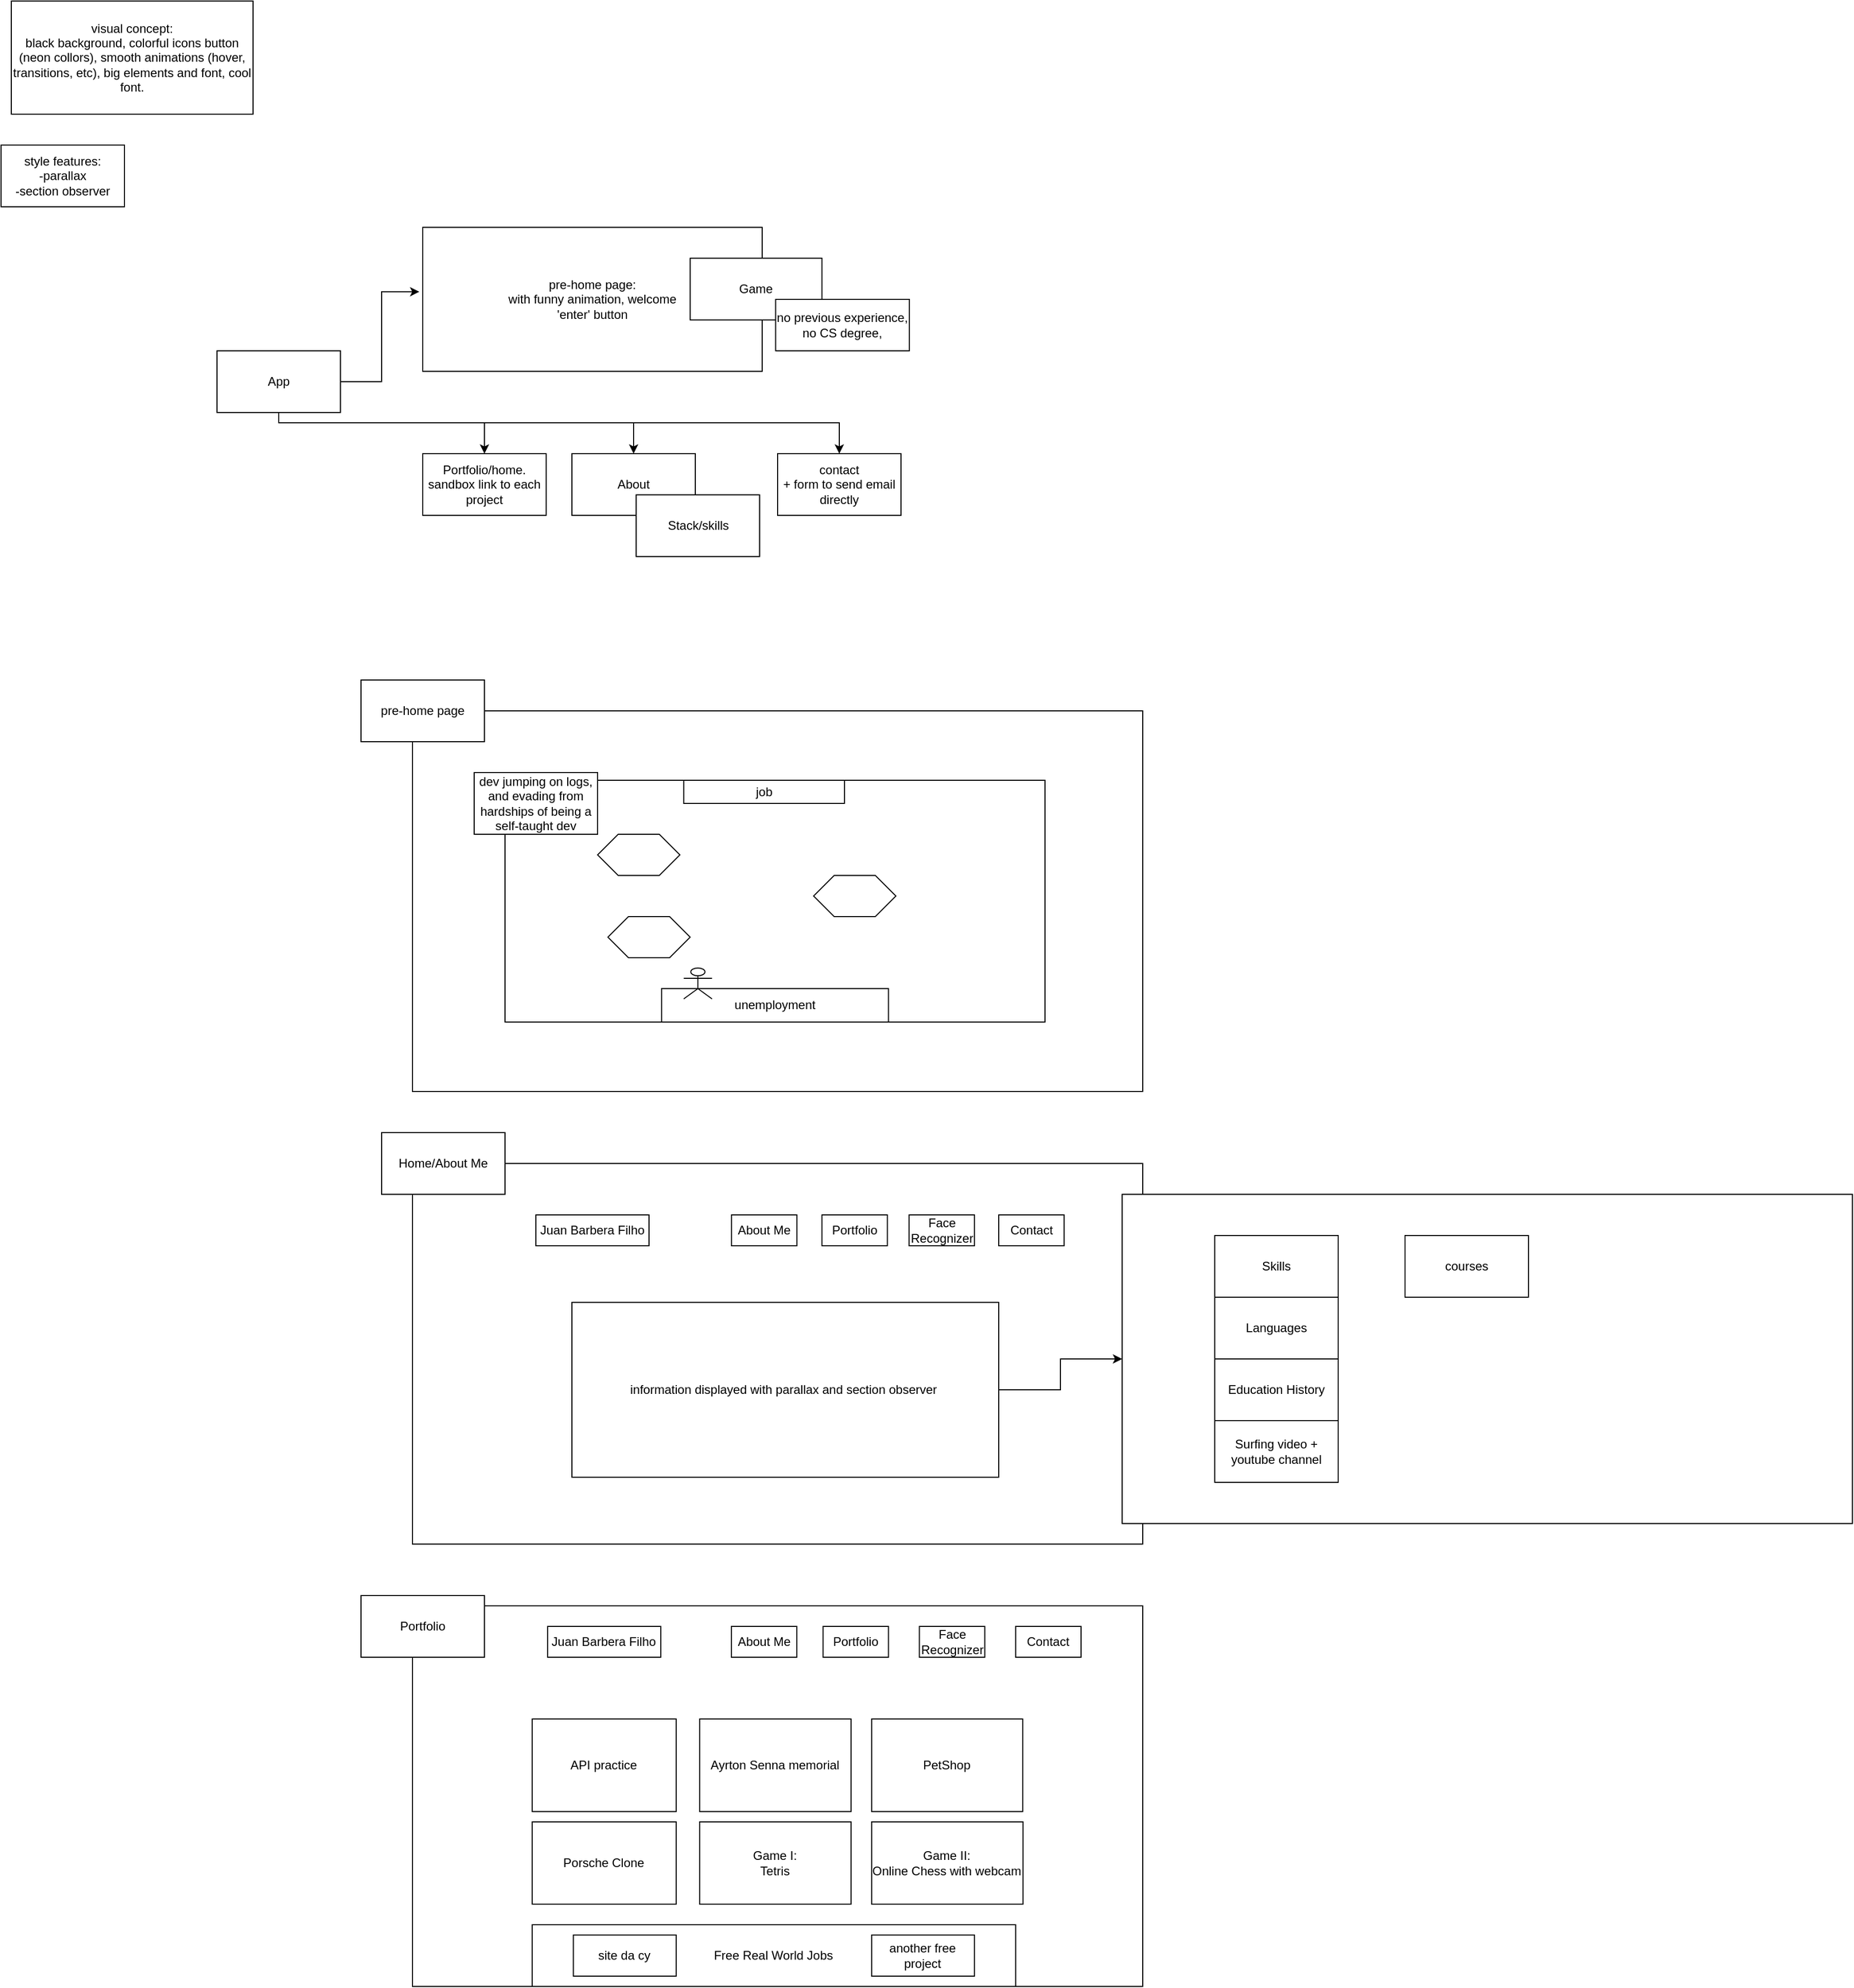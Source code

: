 <mxfile version="16.5.6" type="github">
  <diagram id="Mp5IYmiqdGt_C0A2nhaZ" name="Page-1">
    <mxGraphModel dx="2544" dy="1941" grid="1" gridSize="10" guides="1" tooltips="1" connect="1" arrows="1" fold="1" page="1" pageScale="1" pageWidth="850" pageHeight="1100" math="0" shadow="0">
      <root>
        <mxCell id="0" />
        <mxCell id="1" parent="0" />
        <mxCell id="0NE1rVHN76mkDAG1QykA-1" value="" style="rounded=0;whiteSpace=wrap;html=1;" parent="1" vertex="1">
          <mxGeometry x="70" y="350" width="710" height="370" as="geometry" />
        </mxCell>
        <mxCell id="0NE1rVHN76mkDAG1QykA-2" value="pre-home page:&lt;br&gt;with funny animation, welcome&lt;br&gt;&#39;enter&#39; button" style="rounded=0;whiteSpace=wrap;html=1;" parent="1" vertex="1">
          <mxGeometry x="80" y="-120" width="330" height="140" as="geometry" />
        </mxCell>
        <mxCell id="0NE1rVHN76mkDAG1QykA-3" value="Portfolio/home.&lt;br&gt;sandbox link to each project" style="rounded=0;whiteSpace=wrap;html=1;" parent="1" vertex="1">
          <mxGeometry x="80" y="100" width="120" height="60" as="geometry" />
        </mxCell>
        <mxCell id="0NE1rVHN76mkDAG1QykA-5" value="About&lt;span style=&quot;color: rgba(0 , 0 , 0 , 0) ; font-family: monospace ; font-size: 0px&quot;&gt;%3CmxGraphModel%3E%3Croot%3E%3CmxCell%20id%3D%220%22%2F%3E%3CmxCell%20id%3D%221%22%20parent%3D%220%22%2F%3E%3CmxCell%20id%3D%222%22%20value%3D%22pre-home%20page%26lt%3Bbr%26gt%3Bwith%20funny%20animation%26lt%3Bbr%26gt%3B&#39;enter&#39;%20button%22%20style%3D%22rounded%3D0%3BwhiteSpace%3Dwrap%3Bhtml%3D1%3B%22%20vertex%3D%221%22%20parent%3D%221%22%3E%3CmxGeometry%20x%3D%2260%22%20y%3D%2240%22%20width%3D%22120%22%20height%3D%2260%22%20as%3D%22geometry%22%2F%3E%3C%2FmxCell%3E%3C%2Froot%3E%3C%2FmxGraphModel%3E&lt;/span&gt;" style="rounded=0;whiteSpace=wrap;html=1;" parent="1" vertex="1">
          <mxGeometry x="225" y="100" width="120" height="60" as="geometry" />
        </mxCell>
        <mxCell id="0NE1rVHN76mkDAG1QykA-6" value="contact&lt;br&gt;+ form to send email directly" style="rounded=0;whiteSpace=wrap;html=1;" parent="1" vertex="1">
          <mxGeometry x="425" y="100" width="120" height="60" as="geometry" />
        </mxCell>
        <mxCell id="0NE1rVHN76mkDAG1QykA-13" value="Game" style="rounded=0;whiteSpace=wrap;html=1;" parent="1" vertex="1">
          <mxGeometry x="340" y="-90" width="128.12" height="60" as="geometry" />
        </mxCell>
        <mxCell id="0NE1rVHN76mkDAG1QykA-14" value="no previous experience,&lt;br&gt;no CS degree,&lt;br&gt;" style="rounded=0;whiteSpace=wrap;html=1;" parent="1" vertex="1">
          <mxGeometry x="423.12" y="-50" width="130" height="50" as="geometry" />
        </mxCell>
        <mxCell id="0NE1rVHN76mkDAG1QykA-15" value="visual concept:&lt;br&gt;black background, colorful icons button (neon collors), smooth animations (hover, transitions, etc), big elements and font, cool font." style="rounded=0;whiteSpace=wrap;html=1;" parent="1" vertex="1">
          <mxGeometry x="-320" y="-340" width="235" height="110" as="geometry" />
        </mxCell>
        <mxCell id="0NE1rVHN76mkDAG1QykA-16" value="style features:&lt;br&gt;-parallax&lt;br&gt;-section observer&lt;br&gt;" style="rounded=0;whiteSpace=wrap;html=1;" parent="1" vertex="1">
          <mxGeometry x="-330" y="-200" width="120" height="60" as="geometry" />
        </mxCell>
        <mxCell id="TyC7K5R4eZDnAL78Thtk-1" value="pre-home page" style="rounded=0;whiteSpace=wrap;html=1;" vertex="1" parent="1">
          <mxGeometry x="20" y="320" width="120" height="60" as="geometry" />
        </mxCell>
        <mxCell id="TyC7K5R4eZDnAL78Thtk-2" value="" style="rounded=0;whiteSpace=wrap;html=1;" vertex="1" parent="1">
          <mxGeometry x="160" y="417.5" width="525" height="235" as="geometry" />
        </mxCell>
        <mxCell id="TyC7K5R4eZDnAL78Thtk-3" value="dev jumping on logs, and evading from hardships of being a self-taught dev" style="rounded=0;whiteSpace=wrap;html=1;" vertex="1" parent="1">
          <mxGeometry x="130" y="410" width="120" height="60" as="geometry" />
        </mxCell>
        <mxCell id="TyC7K5R4eZDnAL78Thtk-7" value="" style="shape=hexagon;perimeter=hexagonPerimeter2;whiteSpace=wrap;html=1;fixedSize=1;" vertex="1" parent="1">
          <mxGeometry x="260" y="550" width="80" height="40" as="geometry" />
        </mxCell>
        <mxCell id="TyC7K5R4eZDnAL78Thtk-8" value="" style="shape=hexagon;perimeter=hexagonPerimeter2;whiteSpace=wrap;html=1;fixedSize=1;" vertex="1" parent="1">
          <mxGeometry x="460" y="510" width="80" height="40" as="geometry" />
        </mxCell>
        <mxCell id="TyC7K5R4eZDnAL78Thtk-9" value="" style="shape=hexagon;perimeter=hexagonPerimeter2;whiteSpace=wrap;html=1;fixedSize=1;" vertex="1" parent="1">
          <mxGeometry x="250" y="470" width="80" height="40" as="geometry" />
        </mxCell>
        <mxCell id="TyC7K5R4eZDnAL78Thtk-11" value="job" style="rounded=0;whiteSpace=wrap;html=1;" vertex="1" parent="1">
          <mxGeometry x="333.75" y="417.5" width="156.25" height="22.5" as="geometry" />
        </mxCell>
        <mxCell id="TyC7K5R4eZDnAL78Thtk-12" value="unemployment" style="rounded=0;whiteSpace=wrap;html=1;" vertex="1" parent="1">
          <mxGeometry x="312.19" y="620" width="220.62" height="32.5" as="geometry" />
        </mxCell>
        <mxCell id="TyC7K5R4eZDnAL78Thtk-5" value="" style="shape=umlActor;verticalLabelPosition=bottom;verticalAlign=top;html=1;outlineConnect=0;" vertex="1" parent="1">
          <mxGeometry x="333.75" y="600" width="27.5" height="30" as="geometry" />
        </mxCell>
        <mxCell id="0NE1rVHN76mkDAG1QykA-4" value="Stack/skills" style="rounded=0;whiteSpace=wrap;html=1;" parent="1" vertex="1">
          <mxGeometry x="287.5" y="140" width="120" height="60" as="geometry" />
        </mxCell>
        <mxCell id="TyC7K5R4eZDnAL78Thtk-18" value="" style="rounded=0;whiteSpace=wrap;html=1;" vertex="1" parent="1">
          <mxGeometry x="70" y="1220" width="710" height="370" as="geometry" />
        </mxCell>
        <mxCell id="TyC7K5R4eZDnAL78Thtk-19" value="Portfolio" style="rounded=0;whiteSpace=wrap;html=1;" vertex="1" parent="1">
          <mxGeometry x="20" y="1210" width="120" height="60" as="geometry" />
        </mxCell>
        <mxCell id="TyC7K5R4eZDnAL78Thtk-24" style="edgeStyle=orthogonalEdgeStyle;rounded=0;orthogonalLoop=1;jettySize=auto;html=1;entryX=-0.01;entryY=0.447;entryDx=0;entryDy=0;entryPerimeter=0;" edge="1" parent="1" source="TyC7K5R4eZDnAL78Thtk-23" target="0NE1rVHN76mkDAG1QykA-2">
          <mxGeometry relative="1" as="geometry" />
        </mxCell>
        <mxCell id="TyC7K5R4eZDnAL78Thtk-25" style="edgeStyle=orthogonalEdgeStyle;rounded=0;orthogonalLoop=1;jettySize=auto;html=1;" edge="1" parent="1" source="TyC7K5R4eZDnAL78Thtk-23" target="0NE1rVHN76mkDAG1QykA-3">
          <mxGeometry relative="1" as="geometry">
            <Array as="points">
              <mxPoint x="-60" y="70" />
              <mxPoint x="140" y="70" />
            </Array>
          </mxGeometry>
        </mxCell>
        <mxCell id="TyC7K5R4eZDnAL78Thtk-26" style="edgeStyle=orthogonalEdgeStyle;rounded=0;orthogonalLoop=1;jettySize=auto;html=1;entryX=0.5;entryY=0;entryDx=0;entryDy=0;" edge="1" parent="1" source="TyC7K5R4eZDnAL78Thtk-23" target="0NE1rVHN76mkDAG1QykA-5">
          <mxGeometry relative="1" as="geometry">
            <Array as="points">
              <mxPoint x="-60" y="70" />
              <mxPoint x="285" y="70" />
            </Array>
          </mxGeometry>
        </mxCell>
        <mxCell id="TyC7K5R4eZDnAL78Thtk-27" style="edgeStyle=orthogonalEdgeStyle;rounded=0;orthogonalLoop=1;jettySize=auto;html=1;entryX=0.5;entryY=0;entryDx=0;entryDy=0;" edge="1" parent="1" source="TyC7K5R4eZDnAL78Thtk-23" target="0NE1rVHN76mkDAG1QykA-6">
          <mxGeometry relative="1" as="geometry">
            <Array as="points">
              <mxPoint x="-60" y="70" />
              <mxPoint x="485" y="70" />
            </Array>
          </mxGeometry>
        </mxCell>
        <mxCell id="TyC7K5R4eZDnAL78Thtk-23" value="App" style="rounded=0;whiteSpace=wrap;html=1;" vertex="1" parent="1">
          <mxGeometry x="-120" width="120" height="60" as="geometry" />
        </mxCell>
        <mxCell id="TyC7K5R4eZDnAL78Thtk-28" value="API practice" style="rounded=0;whiteSpace=wrap;html=1;" vertex="1" parent="1">
          <mxGeometry x="186.41" y="1330" width="140" height="90" as="geometry" />
        </mxCell>
        <mxCell id="TyC7K5R4eZDnAL78Thtk-29" value="Ayrton Senna memorial" style="rounded=0;whiteSpace=wrap;html=1;" vertex="1" parent="1">
          <mxGeometry x="349.22" y="1330" width="147.19" height="90" as="geometry" />
        </mxCell>
        <mxCell id="TyC7K5R4eZDnAL78Thtk-32" value="Porsche Clone" style="rounded=0;whiteSpace=wrap;html=1;" vertex="1" parent="1">
          <mxGeometry x="186.41" y="1430" width="140" height="80" as="geometry" />
        </mxCell>
        <mxCell id="TyC7K5R4eZDnAL78Thtk-33" value="PetShop" style="rounded=0;whiteSpace=wrap;html=1;" vertex="1" parent="1">
          <mxGeometry x="516.41" y="1330" width="146.88" height="90" as="geometry" />
        </mxCell>
        <mxCell id="TyC7K5R4eZDnAL78Thtk-34" value="Game I:&lt;br&gt;Tetris" style="rounded=0;whiteSpace=wrap;html=1;" vertex="1" parent="1">
          <mxGeometry x="349.22" y="1430" width="147.19" height="80" as="geometry" />
        </mxCell>
        <mxCell id="TyC7K5R4eZDnAL78Thtk-35" value="Free Real World Jobs" style="rounded=0;whiteSpace=wrap;html=1;" vertex="1" parent="1">
          <mxGeometry x="186.41" y="1530" width="470" height="60" as="geometry" />
        </mxCell>
        <mxCell id="TyC7K5R4eZDnAL78Thtk-31" value="site da cy" style="rounded=0;whiteSpace=wrap;html=1;" vertex="1" parent="1">
          <mxGeometry x="226.41" y="1540" width="100" height="40" as="geometry" />
        </mxCell>
        <mxCell id="TyC7K5R4eZDnAL78Thtk-36" value="another free project" style="rounded=0;whiteSpace=wrap;html=1;" vertex="1" parent="1">
          <mxGeometry x="516.41" y="1540" width="100" height="40" as="geometry" />
        </mxCell>
        <mxCell id="TyC7K5R4eZDnAL78Thtk-37" value="Game II:&lt;br&gt;Online Chess with webcam" style="rounded=0;whiteSpace=wrap;html=1;" vertex="1" parent="1">
          <mxGeometry x="516.41" y="1430" width="147.19" height="80" as="geometry" />
        </mxCell>
        <mxCell id="TyC7K5R4eZDnAL78Thtk-38" value="Juan Barbera Filho" style="rounded=0;whiteSpace=wrap;html=1;" vertex="1" parent="1">
          <mxGeometry x="201.41" y="1240" width="110" height="30" as="geometry" />
        </mxCell>
        <mxCell id="TyC7K5R4eZDnAL78Thtk-39" value="" style="rounded=0;whiteSpace=wrap;html=1;" vertex="1" parent="1">
          <mxGeometry x="70" y="790" width="710" height="370" as="geometry" />
        </mxCell>
        <mxCell id="TyC7K5R4eZDnAL78Thtk-40" value="Home/About Me" style="rounded=0;whiteSpace=wrap;html=1;" vertex="1" parent="1">
          <mxGeometry x="40" y="760" width="120" height="60" as="geometry" />
        </mxCell>
        <mxCell id="TyC7K5R4eZDnAL78Thtk-41" value="Juan Barbera Filho" style="rounded=0;whiteSpace=wrap;html=1;" vertex="1" parent="1">
          <mxGeometry x="190.0" y="840" width="110" height="30" as="geometry" />
        </mxCell>
        <mxCell id="TyC7K5R4eZDnAL78Thtk-42" value="About Me" style="rounded=0;whiteSpace=wrap;html=1;" vertex="1" parent="1">
          <mxGeometry x="380.08" y="1240" width="63.59" height="30" as="geometry" />
        </mxCell>
        <mxCell id="TyC7K5R4eZDnAL78Thtk-43" value="Contact" style="rounded=0;whiteSpace=wrap;html=1;" vertex="1" parent="1">
          <mxGeometry x="656.41" y="1240" width="63.59" height="30" as="geometry" />
        </mxCell>
        <mxCell id="TyC7K5R4eZDnAL78Thtk-44" value="Portfolio" style="rounded=0;whiteSpace=wrap;html=1;" vertex="1" parent="1">
          <mxGeometry x="469.22" y="1240" width="63.59" height="30" as="geometry" />
        </mxCell>
        <mxCell id="TyC7K5R4eZDnAL78Thtk-45" value="About Me" style="rounded=0;whiteSpace=wrap;html=1;" vertex="1" parent="1">
          <mxGeometry x="380.16" y="840" width="63.59" height="30" as="geometry" />
        </mxCell>
        <mxCell id="TyC7K5R4eZDnAL78Thtk-46" value="Contact" style="rounded=0;whiteSpace=wrap;html=1;" vertex="1" parent="1">
          <mxGeometry x="640.0" y="840" width="63.59" height="30" as="geometry" />
        </mxCell>
        <mxCell id="TyC7K5R4eZDnAL78Thtk-47" value="Portfolio" style="rounded=0;whiteSpace=wrap;html=1;" vertex="1" parent="1">
          <mxGeometry x="468.12" y="840" width="63.59" height="30" as="geometry" />
        </mxCell>
        <mxCell id="TyC7K5R4eZDnAL78Thtk-58" style="edgeStyle=orthogonalEdgeStyle;rounded=0;orthogonalLoop=1;jettySize=auto;html=1;entryX=0;entryY=0.5;entryDx=0;entryDy=0;" edge="1" parent="1" source="TyC7K5R4eZDnAL78Thtk-48" target="TyC7K5R4eZDnAL78Thtk-51">
          <mxGeometry relative="1" as="geometry" />
        </mxCell>
        <mxCell id="TyC7K5R4eZDnAL78Thtk-48" value="information displayed with parallax and section observer&amp;nbsp;" style="rounded=0;whiteSpace=wrap;html=1;" vertex="1" parent="1">
          <mxGeometry x="225" y="925" width="415" height="170" as="geometry" />
        </mxCell>
        <mxCell id="TyC7K5R4eZDnAL78Thtk-49" value="Face Recognizer" style="rounded=0;whiteSpace=wrap;html=1;" vertex="1" parent="1">
          <mxGeometry x="552.82" y="840" width="63.59" height="30" as="geometry" />
        </mxCell>
        <mxCell id="TyC7K5R4eZDnAL78Thtk-50" value="Face Recognizer" style="rounded=0;whiteSpace=wrap;html=1;" vertex="1" parent="1">
          <mxGeometry x="562.82" y="1240" width="63.59" height="30" as="geometry" />
        </mxCell>
        <mxCell id="TyC7K5R4eZDnAL78Thtk-51" value="" style="rounded=0;whiteSpace=wrap;html=1;" vertex="1" parent="1">
          <mxGeometry x="760" y="820" width="710" height="320" as="geometry" />
        </mxCell>
        <mxCell id="TyC7K5R4eZDnAL78Thtk-52" value="Skills" style="rounded=0;whiteSpace=wrap;html=1;" vertex="1" parent="1">
          <mxGeometry x="850" y="860" width="120" height="60" as="geometry" />
        </mxCell>
        <mxCell id="TyC7K5R4eZDnAL78Thtk-53" value="Education History" style="rounded=0;whiteSpace=wrap;html=1;" vertex="1" parent="1">
          <mxGeometry x="850" y="980" width="120" height="60" as="geometry" />
        </mxCell>
        <mxCell id="TyC7K5R4eZDnAL78Thtk-55" value="Languages" style="rounded=0;whiteSpace=wrap;html=1;" vertex="1" parent="1">
          <mxGeometry x="850" y="920" width="120" height="60" as="geometry" />
        </mxCell>
        <mxCell id="TyC7K5R4eZDnAL78Thtk-56" value="Surfing video + youtube channel" style="rounded=0;whiteSpace=wrap;html=1;" vertex="1" parent="1">
          <mxGeometry x="850" y="1040" width="120" height="60" as="geometry" />
        </mxCell>
        <mxCell id="TyC7K5R4eZDnAL78Thtk-57" value="courses" style="rounded=0;whiteSpace=wrap;html=1;" vertex="1" parent="1">
          <mxGeometry x="1035" y="860" width="120" height="60" as="geometry" />
        </mxCell>
      </root>
    </mxGraphModel>
  </diagram>
</mxfile>
